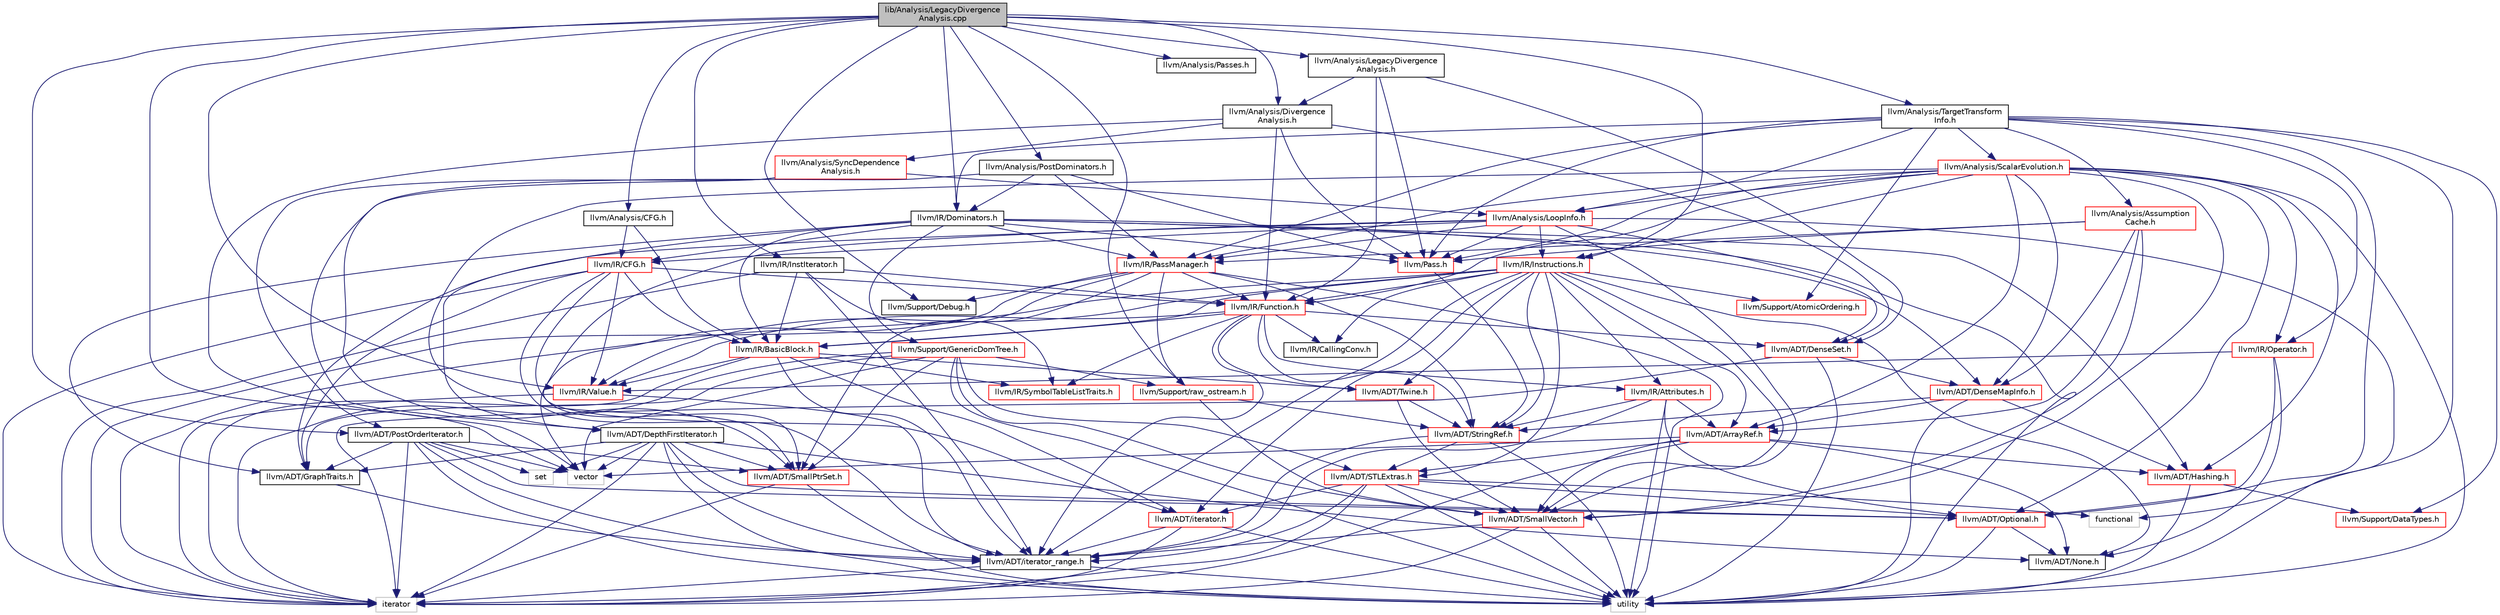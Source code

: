 digraph "lib/Analysis/LegacyDivergenceAnalysis.cpp"
{
 // LATEX_PDF_SIZE
  bgcolor="transparent";
  edge [fontname="Helvetica",fontsize="10",labelfontname="Helvetica",labelfontsize="10"];
  node [fontname="Helvetica",fontsize="10",shape="box"];
  Node1 [label="lib/Analysis/LegacyDivergence\lAnalysis.cpp",height=0.2,width=0.4,color="black", fillcolor="grey75", style="filled", fontcolor="black",tooltip=" "];
  Node1 -> Node2 [color="midnightblue",fontsize="10",style="solid",fontname="Helvetica"];
  Node2 [label="llvm/ADT/PostOrderIterator.h",height=0.2,width=0.4,color="black",URL="$PostOrderIterator_8h.html",tooltip=" "];
  Node2 -> Node3 [color="midnightblue",fontsize="10",style="solid",fontname="Helvetica"];
  Node3 [label="llvm/ADT/GraphTraits.h",height=0.2,width=0.4,color="black",URL="$GraphTraits_8h.html",tooltip=" "];
  Node3 -> Node4 [color="midnightblue",fontsize="10",style="solid",fontname="Helvetica"];
  Node4 [label="llvm/ADT/iterator_range.h",height=0.2,width=0.4,color="black",URL="$iterator__range_8h.html",tooltip="This provides a very simple, boring adaptor for a begin and end iterator into a range type."];
  Node4 -> Node5 [color="midnightblue",fontsize="10",style="solid",fontname="Helvetica"];
  Node5 [label="iterator",height=0.2,width=0.4,color="grey75",tooltip=" "];
  Node4 -> Node6 [color="midnightblue",fontsize="10",style="solid",fontname="Helvetica"];
  Node6 [label="utility",height=0.2,width=0.4,color="grey75",tooltip=" "];
  Node2 -> Node7 [color="midnightblue",fontsize="10",style="solid",fontname="Helvetica"];
  Node7 [label="llvm/ADT/Optional.h",height=0.2,width=0.4,color="red",URL="$Optional_8h.html",tooltip=" "];
  Node7 -> Node8 [color="midnightblue",fontsize="10",style="solid",fontname="Helvetica"];
  Node8 [label="llvm/ADT/None.h",height=0.2,width=0.4,color="black",URL="$None_8h.html",tooltip=" "];
  Node7 -> Node6 [color="midnightblue",fontsize="10",style="solid",fontname="Helvetica"];
  Node2 -> Node17 [color="midnightblue",fontsize="10",style="solid",fontname="Helvetica"];
  Node17 [label="llvm/ADT/SmallPtrSet.h",height=0.2,width=0.4,color="red",URL="$SmallPtrSet_8h.html",tooltip=" "];
  Node17 -> Node5 [color="midnightblue",fontsize="10",style="solid",fontname="Helvetica"];
  Node17 -> Node6 [color="midnightblue",fontsize="10",style="solid",fontname="Helvetica"];
  Node2 -> Node4 [color="midnightblue",fontsize="10",style="solid",fontname="Helvetica"];
  Node2 -> Node5 [color="midnightblue",fontsize="10",style="solid",fontname="Helvetica"];
  Node2 -> Node34 [color="midnightblue",fontsize="10",style="solid",fontname="Helvetica"];
  Node34 [label="set",height=0.2,width=0.4,color="grey75",tooltip=" "];
  Node2 -> Node6 [color="midnightblue",fontsize="10",style="solid",fontname="Helvetica"];
  Node2 -> Node35 [color="midnightblue",fontsize="10",style="solid",fontname="Helvetica"];
  Node35 [label="vector",height=0.2,width=0.4,color="grey75",tooltip=" "];
  Node1 -> Node36 [color="midnightblue",fontsize="10",style="solid",fontname="Helvetica"];
  Node36 [label="llvm/Analysis/CFG.h",height=0.2,width=0.4,color="black",URL="$Analysis_2CFG_8h.html",tooltip=" "];
  Node36 -> Node37 [color="midnightblue",fontsize="10",style="solid",fontname="Helvetica"];
  Node37 [label="llvm/IR/BasicBlock.h",height=0.2,width=0.4,color="red",URL="$BasicBlock_8h.html",tooltip=" "];
  Node37 -> Node39 [color="midnightblue",fontsize="10",style="solid",fontname="Helvetica"];
  Node39 [label="llvm/ADT/Twine.h",height=0.2,width=0.4,color="red",URL="$Twine_8h.html",tooltip=" "];
  Node39 -> Node40 [color="midnightblue",fontsize="10",style="solid",fontname="Helvetica"];
  Node40 [label="llvm/ADT/SmallVector.h",height=0.2,width=0.4,color="red",URL="$SmallVector_8h.html",tooltip=" "];
  Node40 -> Node4 [color="midnightblue",fontsize="10",style="solid",fontname="Helvetica"];
  Node40 -> Node5 [color="midnightblue",fontsize="10",style="solid",fontname="Helvetica"];
  Node40 -> Node6 [color="midnightblue",fontsize="10",style="solid",fontname="Helvetica"];
  Node39 -> Node50 [color="midnightblue",fontsize="10",style="solid",fontname="Helvetica"];
  Node50 [label="llvm/ADT/StringRef.h",height=0.2,width=0.4,color="red",URL="$StringRef_8h.html",tooltip=" "];
  Node50 -> Node51 [color="midnightblue",fontsize="10",style="solid",fontname="Helvetica"];
  Node51 [label="llvm/ADT/STLExtras.h",height=0.2,width=0.4,color="red",URL="$STLExtras_8h.html",tooltip=" "];
  Node51 -> Node7 [color="midnightblue",fontsize="10",style="solid",fontname="Helvetica"];
  Node51 -> Node40 [color="midnightblue",fontsize="10",style="solid",fontname="Helvetica"];
  Node51 -> Node52 [color="midnightblue",fontsize="10",style="solid",fontname="Helvetica"];
  Node52 [label="llvm/ADT/iterator.h",height=0.2,width=0.4,color="red",URL="$iterator_8h.html",tooltip=" "];
  Node52 -> Node4 [color="midnightblue",fontsize="10",style="solid",fontname="Helvetica"];
  Node52 -> Node5 [color="midnightblue",fontsize="10",style="solid",fontname="Helvetica"];
  Node52 -> Node6 [color="midnightblue",fontsize="10",style="solid",fontname="Helvetica"];
  Node51 -> Node4 [color="midnightblue",fontsize="10",style="solid",fontname="Helvetica"];
  Node51 -> Node53 [color="midnightblue",fontsize="10",style="solid",fontname="Helvetica"];
  Node53 [label="functional",height=0.2,width=0.4,color="grey75",tooltip=" "];
  Node51 -> Node5 [color="midnightblue",fontsize="10",style="solid",fontname="Helvetica"];
  Node51 -> Node6 [color="midnightblue",fontsize="10",style="solid",fontname="Helvetica"];
  Node50 -> Node4 [color="midnightblue",fontsize="10",style="solid",fontname="Helvetica"];
  Node50 -> Node6 [color="midnightblue",fontsize="10",style="solid",fontname="Helvetica"];
  Node37 -> Node52 [color="midnightblue",fontsize="10",style="solid",fontname="Helvetica"];
  Node37 -> Node4 [color="midnightblue",fontsize="10",style="solid",fontname="Helvetica"];
  Node37 -> Node94 [color="midnightblue",fontsize="10",style="solid",fontname="Helvetica"];
  Node94 [label="llvm/IR/SymbolTableListTraits.h",height=0.2,width=0.4,color="red",URL="$SymbolTableListTraits_8h.html",tooltip=" "];
  Node37 -> Node83 [color="midnightblue",fontsize="10",style="solid",fontname="Helvetica"];
  Node83 [label="llvm/IR/Value.h",height=0.2,width=0.4,color="red",URL="$Value_8h.html",tooltip=" "];
  Node83 -> Node4 [color="midnightblue",fontsize="10",style="solid",fontname="Helvetica"];
  Node83 -> Node5 [color="midnightblue",fontsize="10",style="solid",fontname="Helvetica"];
  Node37 -> Node5 [color="midnightblue",fontsize="10",style="solid",fontname="Helvetica"];
  Node36 -> Node96 [color="midnightblue",fontsize="10",style="solid",fontname="Helvetica"];
  Node96 [label="llvm/IR/CFG.h",height=0.2,width=0.4,color="red",URL="$IR_2CFG_8h.html",tooltip="This file provides various utilities for inspecting and working with the control flow graph in LLVM I..."];
  Node96 -> Node3 [color="midnightblue",fontsize="10",style="solid",fontname="Helvetica"];
  Node96 -> Node52 [color="midnightblue",fontsize="10",style="solid",fontname="Helvetica"];
  Node96 -> Node4 [color="midnightblue",fontsize="10",style="solid",fontname="Helvetica"];
  Node96 -> Node37 [color="midnightblue",fontsize="10",style="solid",fontname="Helvetica"];
  Node96 -> Node97 [color="midnightblue",fontsize="10",style="solid",fontname="Helvetica"];
  Node97 [label="llvm/IR/Function.h",height=0.2,width=0.4,color="red",URL="$Function_8h.html",tooltip=" "];
  Node97 -> Node98 [color="midnightblue",fontsize="10",style="solid",fontname="Helvetica"];
  Node98 [label="llvm/ADT/DenseSet.h",height=0.2,width=0.4,color="red",URL="$DenseSet_8h.html",tooltip=" "];
  Node98 -> Node75 [color="midnightblue",fontsize="10",style="solid",fontname="Helvetica"];
  Node75 [label="llvm/ADT/DenseMapInfo.h",height=0.2,width=0.4,color="red",URL="$DenseMapInfo_8h.html",tooltip=" "];
  Node75 -> Node64 [color="midnightblue",fontsize="10",style="solid",fontname="Helvetica"];
  Node64 [label="llvm/ADT/ArrayRef.h",height=0.2,width=0.4,color="red",URL="$ArrayRef_8h.html",tooltip=" "];
  Node64 -> Node65 [color="midnightblue",fontsize="10",style="solid",fontname="Helvetica"];
  Node65 [label="llvm/ADT/Hashing.h",height=0.2,width=0.4,color="red",URL="$Hashing_8h.html",tooltip=" "];
  Node65 -> Node23 [color="midnightblue",fontsize="10",style="solid",fontname="Helvetica"];
  Node23 [label="llvm/Support/DataTypes.h",height=0.2,width=0.4,color="red",URL="$llvm_2Support_2DataTypes_8h.html",tooltip=" "];
  Node65 -> Node6 [color="midnightblue",fontsize="10",style="solid",fontname="Helvetica"];
  Node64 -> Node8 [color="midnightblue",fontsize="10",style="solid",fontname="Helvetica"];
  Node64 -> Node40 [color="midnightblue",fontsize="10",style="solid",fontname="Helvetica"];
  Node64 -> Node51 [color="midnightblue",fontsize="10",style="solid",fontname="Helvetica"];
  Node64 -> Node5 [color="midnightblue",fontsize="10",style="solid",fontname="Helvetica"];
  Node64 -> Node35 [color="midnightblue",fontsize="10",style="solid",fontname="Helvetica"];
  Node75 -> Node65 [color="midnightblue",fontsize="10",style="solid",fontname="Helvetica"];
  Node75 -> Node50 [color="midnightblue",fontsize="10",style="solid",fontname="Helvetica"];
  Node75 -> Node6 [color="midnightblue",fontsize="10",style="solid",fontname="Helvetica"];
  Node98 -> Node5 [color="midnightblue",fontsize="10",style="solid",fontname="Helvetica"];
  Node98 -> Node6 [color="midnightblue",fontsize="10",style="solid",fontname="Helvetica"];
  Node97 -> Node50 [color="midnightblue",fontsize="10",style="solid",fontname="Helvetica"];
  Node97 -> Node39 [color="midnightblue",fontsize="10",style="solid",fontname="Helvetica"];
  Node97 -> Node4 [color="midnightblue",fontsize="10",style="solid",fontname="Helvetica"];
  Node97 -> Node100 [color="midnightblue",fontsize="10",style="solid",fontname="Helvetica"];
  Node100 [label="llvm/IR/Attributes.h",height=0.2,width=0.4,color="red",URL="$Attributes_8h.html",tooltip="This file contains the simple types necessary to represent the attributes associated with functions a..."];
  Node100 -> Node64 [color="midnightblue",fontsize="10",style="solid",fontname="Helvetica"];
  Node100 -> Node7 [color="midnightblue",fontsize="10",style="solid",fontname="Helvetica"];
  Node100 -> Node50 [color="midnightblue",fontsize="10",style="solid",fontname="Helvetica"];
  Node100 -> Node4 [color="midnightblue",fontsize="10",style="solid",fontname="Helvetica"];
  Node100 -> Node6 [color="midnightblue",fontsize="10",style="solid",fontname="Helvetica"];
  Node97 -> Node37 [color="midnightblue",fontsize="10",style="solid",fontname="Helvetica"];
  Node97 -> Node105 [color="midnightblue",fontsize="10",style="solid",fontname="Helvetica"];
  Node105 [label="llvm/IR/CallingConv.h",height=0.2,width=0.4,color="black",URL="$CallingConv_8h.html",tooltip=" "];
  Node97 -> Node94 [color="midnightblue",fontsize="10",style="solid",fontname="Helvetica"];
  Node97 -> Node83 [color="midnightblue",fontsize="10",style="solid",fontname="Helvetica"];
  Node96 -> Node83 [color="midnightblue",fontsize="10",style="solid",fontname="Helvetica"];
  Node96 -> Node5 [color="midnightblue",fontsize="10",style="solid",fontname="Helvetica"];
  Node1 -> Node118 [color="midnightblue",fontsize="10",style="solid",fontname="Helvetica"];
  Node118 [label="llvm/Analysis/Divergence\lAnalysis.h",height=0.2,width=0.4,color="black",URL="$DivergenceAnalysis_8h.html",tooltip=" "];
  Node118 -> Node98 [color="midnightblue",fontsize="10",style="solid",fontname="Helvetica"];
  Node118 -> Node119 [color="midnightblue",fontsize="10",style="solid",fontname="Helvetica"];
  Node119 [label="llvm/Analysis/SyncDependence\lAnalysis.h",height=0.2,width=0.4,color="red",URL="$SyncDependenceAnalysis_8h.html",tooltip=" "];
  Node119 -> Node2 [color="midnightblue",fontsize="10",style="solid",fontname="Helvetica"];
  Node119 -> Node17 [color="midnightblue",fontsize="10",style="solid",fontname="Helvetica"];
  Node119 -> Node120 [color="midnightblue",fontsize="10",style="solid",fontname="Helvetica"];
  Node120 [label="llvm/Analysis/LoopInfo.h",height=0.2,width=0.4,color="red",URL="$LoopInfo_8h.html",tooltip=" "];
  Node120 -> Node98 [color="midnightblue",fontsize="10",style="solid",fontname="Helvetica"];
  Node120 -> Node3 [color="midnightblue",fontsize="10",style="solid",fontname="Helvetica"];
  Node120 -> Node17 [color="midnightblue",fontsize="10",style="solid",fontname="Helvetica"];
  Node120 -> Node40 [color="midnightblue",fontsize="10",style="solid",fontname="Helvetica"];
  Node120 -> Node96 [color="midnightblue",fontsize="10",style="solid",fontname="Helvetica"];
  Node120 -> Node121 [color="midnightblue",fontsize="10",style="solid",fontname="Helvetica"];
  Node121 [label="llvm/IR/Instructions.h",height=0.2,width=0.4,color="red",URL="$Instructions_8h.html",tooltip=" "];
  Node121 -> Node64 [color="midnightblue",fontsize="10",style="solid",fontname="Helvetica"];
  Node121 -> Node8 [color="midnightblue",fontsize="10",style="solid",fontname="Helvetica"];
  Node121 -> Node51 [color="midnightblue",fontsize="10",style="solid",fontname="Helvetica"];
  Node121 -> Node40 [color="midnightblue",fontsize="10",style="solid",fontname="Helvetica"];
  Node121 -> Node50 [color="midnightblue",fontsize="10",style="solid",fontname="Helvetica"];
  Node121 -> Node39 [color="midnightblue",fontsize="10",style="solid",fontname="Helvetica"];
  Node121 -> Node52 [color="midnightblue",fontsize="10",style="solid",fontname="Helvetica"];
  Node121 -> Node4 [color="midnightblue",fontsize="10",style="solid",fontname="Helvetica"];
  Node121 -> Node100 [color="midnightblue",fontsize="10",style="solid",fontname="Helvetica"];
  Node121 -> Node37 [color="midnightblue",fontsize="10",style="solid",fontname="Helvetica"];
  Node121 -> Node105 [color="midnightblue",fontsize="10",style="solid",fontname="Helvetica"];
  Node121 -> Node97 [color="midnightblue",fontsize="10",style="solid",fontname="Helvetica"];
  Node121 -> Node83 [color="midnightblue",fontsize="10",style="solid",fontname="Helvetica"];
  Node121 -> Node122 [color="midnightblue",fontsize="10",style="solid",fontname="Helvetica"];
  Node122 [label="llvm/Support/AtomicOrdering.h",height=0.2,width=0.4,color="red",URL="$AtomicOrdering_8h.html",tooltip="Atomic ordering constants."];
  Node121 -> Node5 [color="midnightblue",fontsize="10",style="solid",fontname="Helvetica"];
  Node120 -> Node123 [color="midnightblue",fontsize="10",style="solid",fontname="Helvetica"];
  Node123 [label="llvm/IR/PassManager.h",height=0.2,width=0.4,color="red",URL="$PassManager_8h.html",tooltip="This header defines various interfaces for pass management in LLVM."];
  Node123 -> Node17 [color="midnightblue",fontsize="10",style="solid",fontname="Helvetica"];
  Node123 -> Node50 [color="midnightblue",fontsize="10",style="solid",fontname="Helvetica"];
  Node123 -> Node97 [color="midnightblue",fontsize="10",style="solid",fontname="Helvetica"];
  Node123 -> Node149 [color="midnightblue",fontsize="10",style="solid",fontname="Helvetica"];
  Node149 [label="llvm/Support/Debug.h",height=0.2,width=0.4,color="black",URL="$Debug_8h.html",tooltip=" "];
  Node123 -> Node91 [color="midnightblue",fontsize="10",style="solid",fontname="Helvetica"];
  Node91 [label="llvm/Support/raw_ostream.h",height=0.2,width=0.4,color="red",URL="$raw__ostream_8h.html",tooltip=" "];
  Node91 -> Node40 [color="midnightblue",fontsize="10",style="solid",fontname="Helvetica"];
  Node91 -> Node50 [color="midnightblue",fontsize="10",style="solid",fontname="Helvetica"];
  Node123 -> Node5 [color="midnightblue",fontsize="10",style="solid",fontname="Helvetica"];
  Node123 -> Node6 [color="midnightblue",fontsize="10",style="solid",fontname="Helvetica"];
  Node123 -> Node35 [color="midnightblue",fontsize="10",style="solid",fontname="Helvetica"];
  Node120 -> Node128 [color="midnightblue",fontsize="10",style="solid",fontname="Helvetica"];
  Node128 [label="llvm/Pass.h",height=0.2,width=0.4,color="red",URL="$Pass_8h.html",tooltip=" "];
  Node128 -> Node50 [color="midnightblue",fontsize="10",style="solid",fontname="Helvetica"];
  Node120 -> Node6 [color="midnightblue",fontsize="10",style="solid",fontname="Helvetica"];
  Node118 -> Node97 [color="midnightblue",fontsize="10",style="solid",fontname="Helvetica"];
  Node118 -> Node128 [color="midnightblue",fontsize="10",style="solid",fontname="Helvetica"];
  Node118 -> Node35 [color="midnightblue",fontsize="10",style="solid",fontname="Helvetica"];
  Node1 -> Node151 [color="midnightblue",fontsize="10",style="solid",fontname="Helvetica"];
  Node151 [label="llvm/Analysis/LegacyDivergence\lAnalysis.h",height=0.2,width=0.4,color="black",URL="$LegacyDivergenceAnalysis_8h.html",tooltip=" "];
  Node151 -> Node98 [color="midnightblue",fontsize="10",style="solid",fontname="Helvetica"];
  Node151 -> Node97 [color="midnightblue",fontsize="10",style="solid",fontname="Helvetica"];
  Node151 -> Node128 [color="midnightblue",fontsize="10",style="solid",fontname="Helvetica"];
  Node151 -> Node118 [color="midnightblue",fontsize="10",style="solid",fontname="Helvetica"];
  Node1 -> Node152 [color="midnightblue",fontsize="10",style="solid",fontname="Helvetica"];
  Node152 [label="llvm/Analysis/Passes.h",height=0.2,width=0.4,color="black",URL="$Analysis_2Passes_8h.html",tooltip=" "];
  Node1 -> Node153 [color="midnightblue",fontsize="10",style="solid",fontname="Helvetica"];
  Node153 [label="llvm/Analysis/PostDominators.h",height=0.2,width=0.4,color="black",URL="$PostDominators_8h.html",tooltip=" "];
  Node153 -> Node154 [color="midnightblue",fontsize="10",style="solid",fontname="Helvetica"];
  Node154 [label="llvm/ADT/DepthFirstIterator.h",height=0.2,width=0.4,color="black",URL="$DepthFirstIterator_8h.html",tooltip=" "];
  Node154 -> Node3 [color="midnightblue",fontsize="10",style="solid",fontname="Helvetica"];
  Node154 -> Node8 [color="midnightblue",fontsize="10",style="solid",fontname="Helvetica"];
  Node154 -> Node7 [color="midnightblue",fontsize="10",style="solid",fontname="Helvetica"];
  Node154 -> Node17 [color="midnightblue",fontsize="10",style="solid",fontname="Helvetica"];
  Node154 -> Node4 [color="midnightblue",fontsize="10",style="solid",fontname="Helvetica"];
  Node154 -> Node5 [color="midnightblue",fontsize="10",style="solid",fontname="Helvetica"];
  Node154 -> Node34 [color="midnightblue",fontsize="10",style="solid",fontname="Helvetica"];
  Node154 -> Node6 [color="midnightblue",fontsize="10",style="solid",fontname="Helvetica"];
  Node154 -> Node35 [color="midnightblue",fontsize="10",style="solid",fontname="Helvetica"];
  Node153 -> Node155 [color="midnightblue",fontsize="10",style="solid",fontname="Helvetica"];
  Node155 [label="llvm/IR/Dominators.h",height=0.2,width=0.4,color="black",URL="$Dominators_8h.html",tooltip=" "];
  Node155 -> Node75 [color="midnightblue",fontsize="10",style="solid",fontname="Helvetica"];
  Node155 -> Node154 [color="midnightblue",fontsize="10",style="solid",fontname="Helvetica"];
  Node155 -> Node3 [color="midnightblue",fontsize="10",style="solid",fontname="Helvetica"];
  Node155 -> Node65 [color="midnightblue",fontsize="10",style="solid",fontname="Helvetica"];
  Node155 -> Node37 [color="midnightblue",fontsize="10",style="solid",fontname="Helvetica"];
  Node155 -> Node96 [color="midnightblue",fontsize="10",style="solid",fontname="Helvetica"];
  Node155 -> Node123 [color="midnightblue",fontsize="10",style="solid",fontname="Helvetica"];
  Node155 -> Node128 [color="midnightblue",fontsize="10",style="solid",fontname="Helvetica"];
  Node155 -> Node156 [color="midnightblue",fontsize="10",style="solid",fontname="Helvetica"];
  Node156 [label="llvm/Support/GenericDomTree.h",height=0.2,width=0.4,color="red",URL="$GenericDomTree_8h.html",tooltip="This file defines a set of templates that efficiently compute a dominator tree over a generic graph."];
  Node156 -> Node3 [color="midnightblue",fontsize="10",style="solid",fontname="Helvetica"];
  Node156 -> Node51 [color="midnightblue",fontsize="10",style="solid",fontname="Helvetica"];
  Node156 -> Node17 [color="midnightblue",fontsize="10",style="solid",fontname="Helvetica"];
  Node156 -> Node40 [color="midnightblue",fontsize="10",style="solid",fontname="Helvetica"];
  Node156 -> Node91 [color="midnightblue",fontsize="10",style="solid",fontname="Helvetica"];
  Node156 -> Node5 [color="midnightblue",fontsize="10",style="solid",fontname="Helvetica"];
  Node156 -> Node6 [color="midnightblue",fontsize="10",style="solid",fontname="Helvetica"];
  Node156 -> Node35 [color="midnightblue",fontsize="10",style="solid",fontname="Helvetica"];
  Node155 -> Node6 [color="midnightblue",fontsize="10",style="solid",fontname="Helvetica"];
  Node153 -> Node123 [color="midnightblue",fontsize="10",style="solid",fontname="Helvetica"];
  Node153 -> Node128 [color="midnightblue",fontsize="10",style="solid",fontname="Helvetica"];
  Node1 -> Node158 [color="midnightblue",fontsize="10",style="solid",fontname="Helvetica"];
  Node158 [label="llvm/Analysis/TargetTransform\lInfo.h",height=0.2,width=0.4,color="black",URL="$TargetTransformInfo_8h.html",tooltip="This pass exposes codegen information to IR-level passes."];
  Node158 -> Node7 [color="midnightblue",fontsize="10",style="solid",fontname="Helvetica"];
  Node158 -> Node159 [color="midnightblue",fontsize="10",style="solid",fontname="Helvetica"];
  Node159 [label="llvm/IR/Operator.h",height=0.2,width=0.4,color="red",URL="$Operator_8h.html",tooltip=" "];
  Node159 -> Node8 [color="midnightblue",fontsize="10",style="solid",fontname="Helvetica"];
  Node159 -> Node7 [color="midnightblue",fontsize="10",style="solid",fontname="Helvetica"];
  Node159 -> Node83 [color="midnightblue",fontsize="10",style="solid",fontname="Helvetica"];
  Node158 -> Node123 [color="midnightblue",fontsize="10",style="solid",fontname="Helvetica"];
  Node158 -> Node128 [color="midnightblue",fontsize="10",style="solid",fontname="Helvetica"];
  Node158 -> Node122 [color="midnightblue",fontsize="10",style="solid",fontname="Helvetica"];
  Node158 -> Node23 [color="midnightblue",fontsize="10",style="solid",fontname="Helvetica"];
  Node158 -> Node120 [color="midnightblue",fontsize="10",style="solid",fontname="Helvetica"];
  Node158 -> Node160 [color="midnightblue",fontsize="10",style="solid",fontname="Helvetica"];
  Node160 [label="llvm/Analysis/ScalarEvolution.h",height=0.2,width=0.4,color="red",URL="$ScalarEvolution_8h.html",tooltip=" "];
  Node160 -> Node64 [color="midnightblue",fontsize="10",style="solid",fontname="Helvetica"];
  Node160 -> Node75 [color="midnightblue",fontsize="10",style="solid",fontname="Helvetica"];
  Node160 -> Node65 [color="midnightblue",fontsize="10",style="solid",fontname="Helvetica"];
  Node160 -> Node7 [color="midnightblue",fontsize="10",style="solid",fontname="Helvetica"];
  Node160 -> Node17 [color="midnightblue",fontsize="10",style="solid",fontname="Helvetica"];
  Node160 -> Node40 [color="midnightblue",fontsize="10",style="solid",fontname="Helvetica"];
  Node160 -> Node120 [color="midnightblue",fontsize="10",style="solid",fontname="Helvetica"];
  Node160 -> Node97 [color="midnightblue",fontsize="10",style="solid",fontname="Helvetica"];
  Node160 -> Node121 [color="midnightblue",fontsize="10",style="solid",fontname="Helvetica"];
  Node160 -> Node159 [color="midnightblue",fontsize="10",style="solid",fontname="Helvetica"];
  Node160 -> Node123 [color="midnightblue",fontsize="10",style="solid",fontname="Helvetica"];
  Node160 -> Node128 [color="midnightblue",fontsize="10",style="solid",fontname="Helvetica"];
  Node160 -> Node6 [color="midnightblue",fontsize="10",style="solid",fontname="Helvetica"];
  Node158 -> Node155 [color="midnightblue",fontsize="10",style="solid",fontname="Helvetica"];
  Node158 -> Node167 [color="midnightblue",fontsize="10",style="solid",fontname="Helvetica"];
  Node167 [label="llvm/Analysis/Assumption\lCache.h",height=0.2,width=0.4,color="red",URL="$AssumptionCache_8h.html",tooltip=" "];
  Node167 -> Node64 [color="midnightblue",fontsize="10",style="solid",fontname="Helvetica"];
  Node167 -> Node75 [color="midnightblue",fontsize="10",style="solid",fontname="Helvetica"];
  Node167 -> Node40 [color="midnightblue",fontsize="10",style="solid",fontname="Helvetica"];
  Node167 -> Node123 [color="midnightblue",fontsize="10",style="solid",fontname="Helvetica"];
  Node167 -> Node128 [color="midnightblue",fontsize="10",style="solid",fontname="Helvetica"];
  Node158 -> Node53 [color="midnightblue",fontsize="10",style="solid",fontname="Helvetica"];
  Node1 -> Node155 [color="midnightblue",fontsize="10",style="solid",fontname="Helvetica"];
  Node1 -> Node168 [color="midnightblue",fontsize="10",style="solid",fontname="Helvetica"];
  Node168 [label="llvm/IR/InstIterator.h",height=0.2,width=0.4,color="black",URL="$InstIterator_8h.html",tooltip=" "];
  Node168 -> Node4 [color="midnightblue",fontsize="10",style="solid",fontname="Helvetica"];
  Node168 -> Node37 [color="midnightblue",fontsize="10",style="solid",fontname="Helvetica"];
  Node168 -> Node97 [color="midnightblue",fontsize="10",style="solid",fontname="Helvetica"];
  Node168 -> Node94 [color="midnightblue",fontsize="10",style="solid",fontname="Helvetica"];
  Node168 -> Node5 [color="midnightblue",fontsize="10",style="solid",fontname="Helvetica"];
  Node1 -> Node121 [color="midnightblue",fontsize="10",style="solid",fontname="Helvetica"];
  Node1 -> Node83 [color="midnightblue",fontsize="10",style="solid",fontname="Helvetica"];
  Node1 -> Node149 [color="midnightblue",fontsize="10",style="solid",fontname="Helvetica"];
  Node1 -> Node91 [color="midnightblue",fontsize="10",style="solid",fontname="Helvetica"];
  Node1 -> Node35 [color="midnightblue",fontsize="10",style="solid",fontname="Helvetica"];
}
